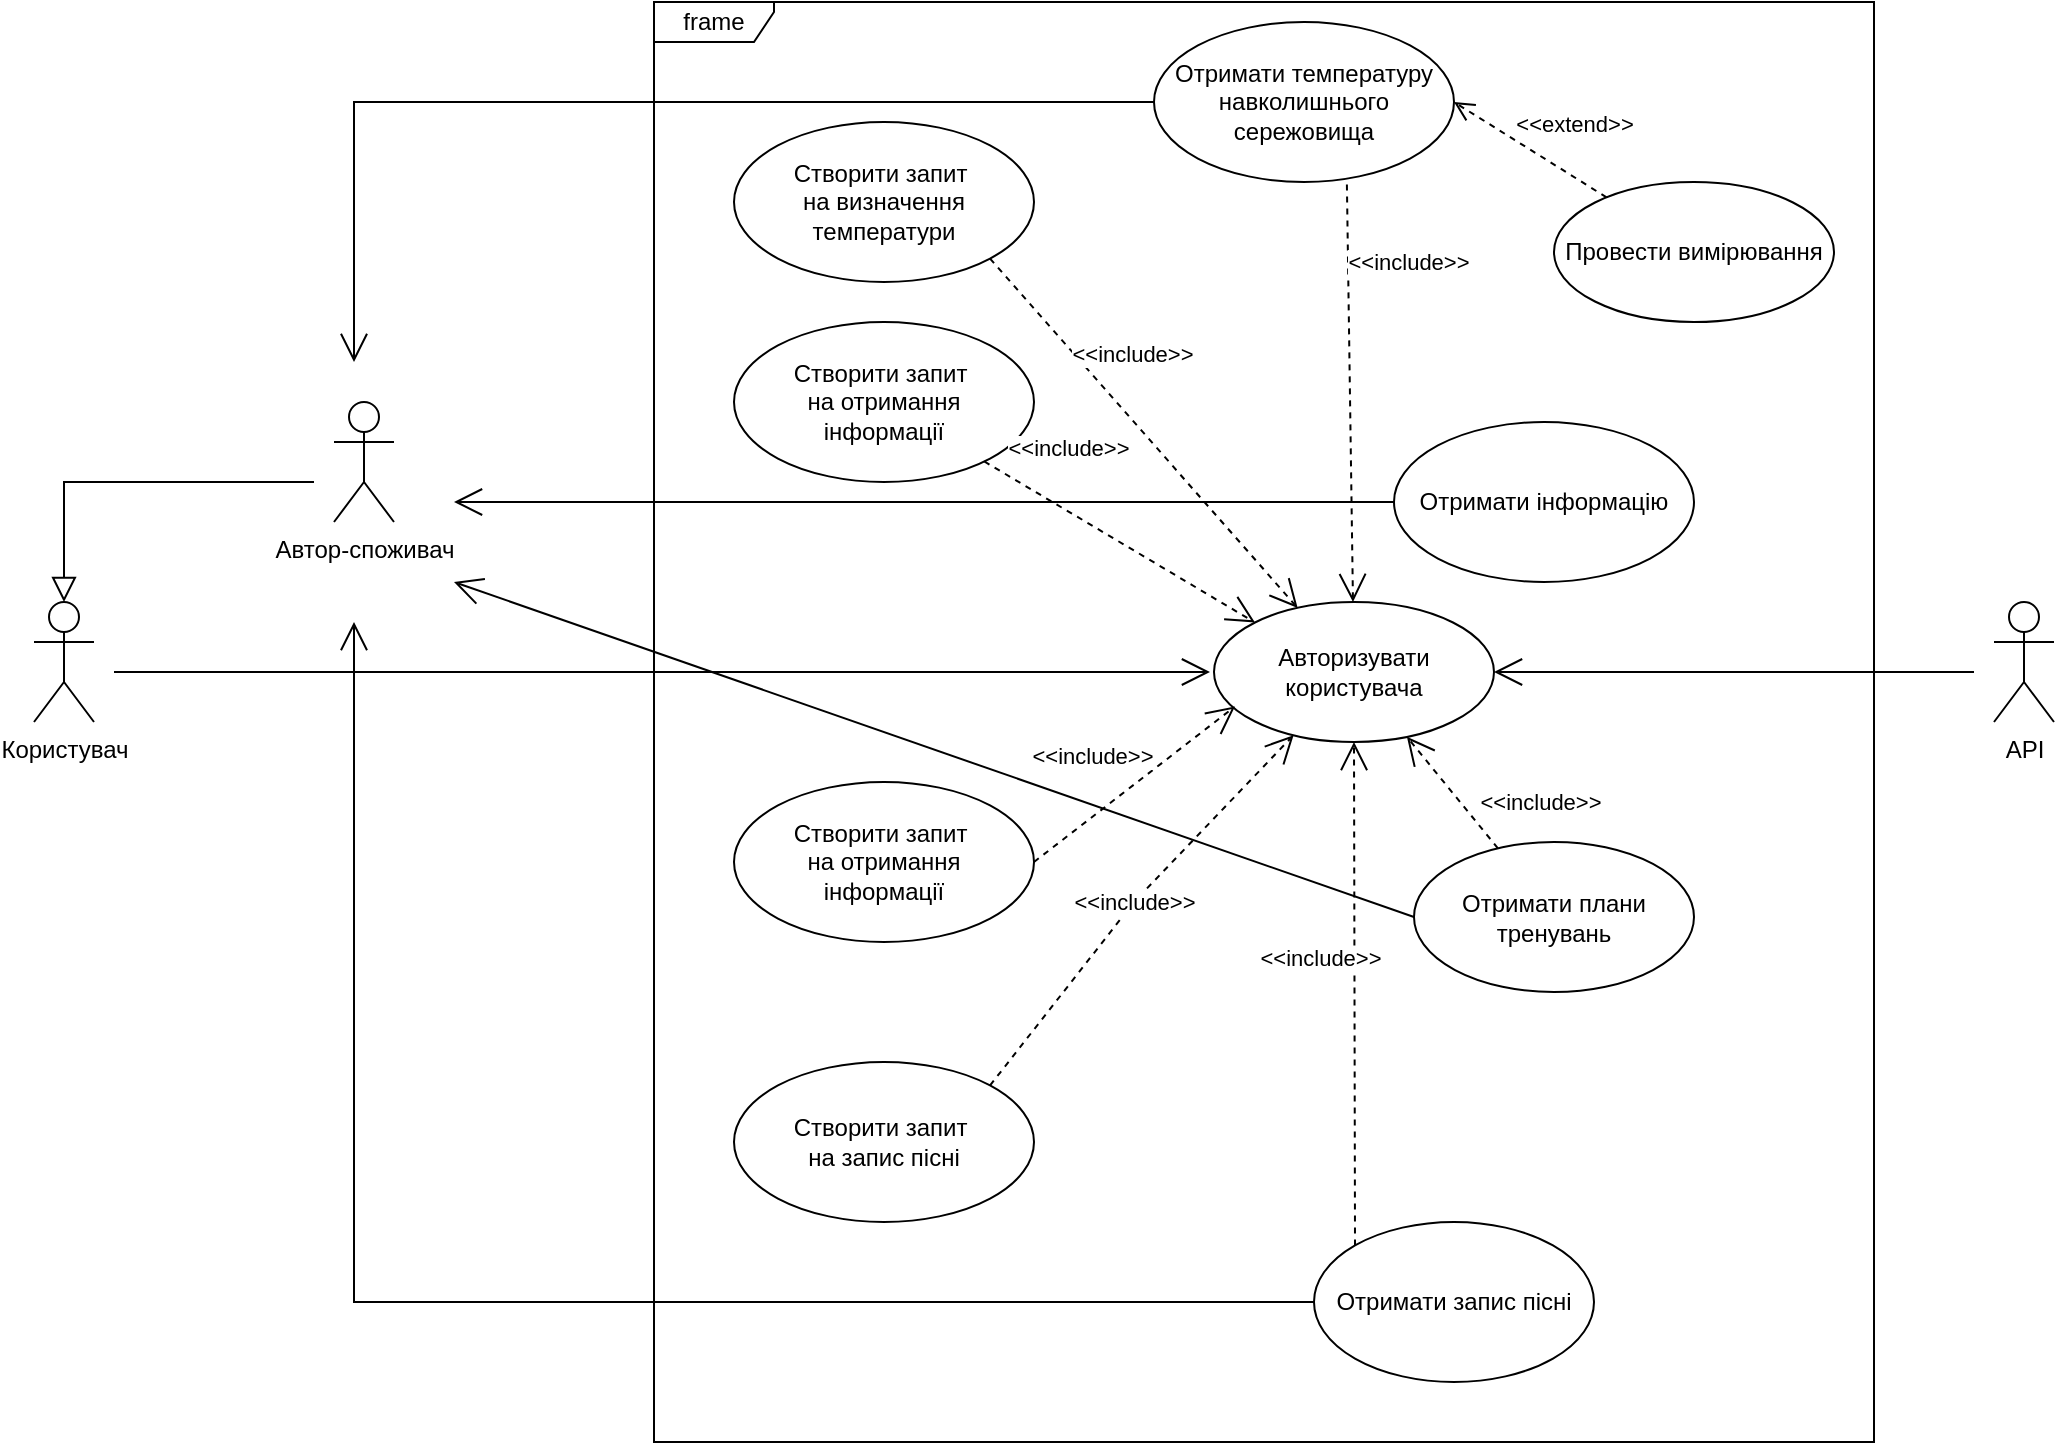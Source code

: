 <mxfile version="20.3.1" type="github">
  <diagram id="C5RBs43oDa-KdzZeNtuy" name="Page-1">
    <mxGraphModel dx="1865" dy="556" grid="1" gridSize="10" guides="1" tooltips="1" connect="1" arrows="1" fold="1" page="1" pageScale="1" pageWidth="827" pageHeight="1169" math="0" shadow="0">
      <root>
        <mxCell id="WIyWlLk6GJQsqaUBKTNV-0" />
        <mxCell id="WIyWlLk6GJQsqaUBKTNV-1" parent="WIyWlLk6GJQsqaUBKTNV-0" />
        <mxCell id="HAlKXmDzrB93N0-EfDcC-2" value="frame" style="shape=umlFrame;whiteSpace=wrap;html=1;width=60;height=20;" parent="WIyWlLk6GJQsqaUBKTNV-1" vertex="1">
          <mxGeometry x="270" y="40" width="610" height="720" as="geometry" />
        </mxCell>
        <mxCell id="zkfFHV4jXpPFQw0GAbJ--16" value="" style="endArrow=block;endSize=10;endFill=0;shadow=0;strokeWidth=1;rounded=0;edgeStyle=elbowEdgeStyle;elbow=vertical;entryX=0.5;entryY=0;entryDx=0;entryDy=0;entryPerimeter=0;" parent="WIyWlLk6GJQsqaUBKTNV-1" target="HAlKXmDzrB93N0-EfDcC-4" edge="1">
          <mxGeometry width="160" relative="1" as="geometry">
            <mxPoint x="100" y="280" as="sourcePoint" />
            <mxPoint x="110" y="360" as="targetPoint" />
            <Array as="points">
              <mxPoint x="40" y="280" />
              <mxPoint x="160" y="330" />
            </Array>
          </mxGeometry>
        </mxCell>
        <mxCell id="HAlKXmDzrB93N0-EfDcC-1" value="Отримати температуру&lt;br&gt;навколишнього сережовища" style="ellipse;whiteSpace=wrap;html=1;" parent="WIyWlLk6GJQsqaUBKTNV-1" vertex="1">
          <mxGeometry x="520" y="50" width="150" height="80" as="geometry" />
        </mxCell>
        <mxCell id="HAlKXmDzrB93N0-EfDcC-3" value="Авторизувати користувача" style="ellipse;whiteSpace=wrap;html=1;" parent="WIyWlLk6GJQsqaUBKTNV-1" vertex="1">
          <mxGeometry x="550" y="340" width="140" height="70" as="geometry" />
        </mxCell>
        <mxCell id="HAlKXmDzrB93N0-EfDcC-4" value="Користувач" style="shape=umlActor;verticalLabelPosition=bottom;verticalAlign=top;html=1;" parent="WIyWlLk6GJQsqaUBKTNV-1" vertex="1">
          <mxGeometry x="-40" y="340" width="30" height="60" as="geometry" />
        </mxCell>
        <mxCell id="HAlKXmDzrB93N0-EfDcC-6" value="Автор-споживач" style="shape=umlActor;verticalLabelPosition=bottom;verticalAlign=top;html=1;" parent="WIyWlLk6GJQsqaUBKTNV-1" vertex="1">
          <mxGeometry x="110" y="240" width="30" height="60" as="geometry" />
        </mxCell>
        <mxCell id="HAlKXmDzrB93N0-EfDcC-8" value="Отримати плани тренувань" style="ellipse;whiteSpace=wrap;html=1;" parent="WIyWlLk6GJQsqaUBKTNV-1" vertex="1">
          <mxGeometry x="650" y="460" width="140" height="75" as="geometry" />
        </mxCell>
        <mxCell id="0XJ4_VQ6ZXN6mC0-2l_H-8" value="" style="endArrow=open;endFill=1;endSize=12;html=1;rounded=0;exitX=0;exitY=0.5;exitDx=0;exitDy=0;" parent="WIyWlLk6GJQsqaUBKTNV-1" source="HAlKXmDzrB93N0-EfDcC-1" edge="1">
          <mxGeometry width="160" relative="1" as="geometry">
            <mxPoint x="310" y="390" as="sourcePoint" />
            <mxPoint x="120" y="220" as="targetPoint" />
            <Array as="points">
              <mxPoint x="120" y="90" />
            </Array>
          </mxGeometry>
        </mxCell>
        <mxCell id="0XJ4_VQ6ZXN6mC0-2l_H-10" value="&amp;lt;&amp;lt;include&amp;gt;&amp;gt;" style="endArrow=open;endSize=12;dashed=1;html=1;rounded=0;exitX=0.643;exitY=1.015;exitDx=0;exitDy=0;exitPerimeter=0;" parent="WIyWlLk6GJQsqaUBKTNV-1" source="HAlKXmDzrB93N0-EfDcC-1" target="HAlKXmDzrB93N0-EfDcC-3" edge="1">
          <mxGeometry x="-0.621" y="30" width="160" relative="1" as="geometry">
            <mxPoint x="414" y="239.17" as="sourcePoint" />
            <mxPoint x="574" y="239.17" as="targetPoint" />
            <mxPoint as="offset" />
          </mxGeometry>
        </mxCell>
        <mxCell id="0XJ4_VQ6ZXN6mC0-2l_H-11" value="Отримати інформацію" style="ellipse;whiteSpace=wrap;html=1;" parent="WIyWlLk6GJQsqaUBKTNV-1" vertex="1">
          <mxGeometry x="640" y="250" width="150" height="80" as="geometry" />
        </mxCell>
        <mxCell id="0XJ4_VQ6ZXN6mC0-2l_H-12" value="Отримати запис пісні" style="ellipse;whiteSpace=wrap;html=1;" parent="WIyWlLk6GJQsqaUBKTNV-1" vertex="1">
          <mxGeometry x="600" y="650" width="140" height="80" as="geometry" />
        </mxCell>
        <mxCell id="0XJ4_VQ6ZXN6mC0-2l_H-14" value="&amp;lt;&amp;lt;include&amp;gt;&amp;gt;" style="endArrow=open;endSize=12;dashed=1;html=1;rounded=0;" parent="WIyWlLk6GJQsqaUBKTNV-1" source="HAlKXmDzrB93N0-EfDcC-8" target="HAlKXmDzrB93N0-EfDcC-3" edge="1">
          <mxGeometry x="-0.865" y="-31" width="160" relative="1" as="geometry">
            <mxPoint x="434" y="259.17" as="sourcePoint" />
            <mxPoint x="597.54" y="367.174" as="targetPoint" />
            <mxPoint as="offset" />
          </mxGeometry>
        </mxCell>
        <mxCell id="0XJ4_VQ6ZXN6mC0-2l_H-15" value="&amp;lt;&amp;lt;include&amp;gt;&amp;gt;" style="endArrow=open;endSize=12;dashed=1;html=1;rounded=0;entryX=0.5;entryY=1;entryDx=0;entryDy=0;exitX=0;exitY=0;exitDx=0;exitDy=0;" parent="WIyWlLk6GJQsqaUBKTNV-1" source="0XJ4_VQ6ZXN6mC0-2l_H-12" target="HAlKXmDzrB93N0-EfDcC-3" edge="1">
          <mxGeometry x="0.14" y="17" width="160" relative="1" as="geometry">
            <mxPoint x="444" y="269.17" as="sourcePoint" />
            <mxPoint x="607.54" y="377.174" as="targetPoint" />
            <mxPoint as="offset" />
            <Array as="points" />
          </mxGeometry>
        </mxCell>
        <mxCell id="0XJ4_VQ6ZXN6mC0-2l_H-16" value="" style="endArrow=open;endFill=1;endSize=12;html=1;rounded=0;exitX=0;exitY=0.5;exitDx=0;exitDy=0;" parent="WIyWlLk6GJQsqaUBKTNV-1" source="0XJ4_VQ6ZXN6mC0-2l_H-11" edge="1">
          <mxGeometry width="160" relative="1" as="geometry">
            <mxPoint x="325" y="210" as="sourcePoint" />
            <mxPoint x="170" y="290" as="targetPoint" />
            <Array as="points" />
          </mxGeometry>
        </mxCell>
        <mxCell id="0XJ4_VQ6ZXN6mC0-2l_H-17" value="" style="endArrow=open;endFill=1;endSize=12;html=1;rounded=0;exitX=0;exitY=0.5;exitDx=0;exitDy=0;" parent="WIyWlLk6GJQsqaUBKTNV-1" source="HAlKXmDzrB93N0-EfDcC-8" edge="1">
          <mxGeometry width="160" relative="1" as="geometry">
            <mxPoint x="335" y="220" as="sourcePoint" />
            <mxPoint x="170" y="330" as="targetPoint" />
          </mxGeometry>
        </mxCell>
        <mxCell id="0XJ4_VQ6ZXN6mC0-2l_H-18" value="" style="endArrow=open;endFill=1;endSize=12;html=1;rounded=0;exitX=0;exitY=0.5;exitDx=0;exitDy=0;" parent="WIyWlLk6GJQsqaUBKTNV-1" source="0XJ4_VQ6ZXN6mC0-2l_H-12" edge="1">
          <mxGeometry width="160" relative="1" as="geometry">
            <mxPoint x="345" y="230" as="sourcePoint" />
            <mxPoint x="120" y="350" as="targetPoint" />
            <Array as="points">
              <mxPoint x="120" y="690" />
            </Array>
          </mxGeometry>
        </mxCell>
        <mxCell id="0XJ4_VQ6ZXN6mC0-2l_H-31" value="Створити запит&amp;nbsp;&lt;br&gt;на визначення температури" style="ellipse;whiteSpace=wrap;html=1;" parent="WIyWlLk6GJQsqaUBKTNV-1" vertex="1">
          <mxGeometry x="310" y="100" width="150" height="80" as="geometry" />
        </mxCell>
        <mxCell id="0XJ4_VQ6ZXN6mC0-2l_H-33" value="&amp;lt;&amp;lt;include&amp;gt;&amp;gt;" style="endArrow=open;endSize=12;dashed=1;html=1;rounded=0;exitX=1;exitY=1;exitDx=0;exitDy=0;" parent="WIyWlLk6GJQsqaUBKTNV-1" source="0XJ4_VQ6ZXN6mC0-2l_H-31" target="HAlKXmDzrB93N0-EfDcC-3" edge="1">
          <mxGeometry x="-0.293" y="22" width="160" relative="1" as="geometry">
            <mxPoint x="536.45" y="141.2" as="sourcePoint" />
            <mxPoint x="616.844" y="350.624" as="targetPoint" />
            <mxPoint as="offset" />
          </mxGeometry>
        </mxCell>
        <mxCell id="0XJ4_VQ6ZXN6mC0-2l_H-34" value="Створити запит&amp;nbsp;&lt;br&gt;на отримання&lt;br&gt;інформації" style="ellipse;whiteSpace=wrap;html=1;" parent="WIyWlLk6GJQsqaUBKTNV-1" vertex="1">
          <mxGeometry x="310" y="200" width="150" height="80" as="geometry" />
        </mxCell>
        <mxCell id="0XJ4_VQ6ZXN6mC0-2l_H-36" value="&amp;lt;&amp;lt;include&amp;gt;&amp;gt;" style="endArrow=open;endSize=12;dashed=1;html=1;rounded=0;entryX=0;entryY=0;entryDx=0;entryDy=0;" parent="WIyWlLk6GJQsqaUBKTNV-1" source="0XJ4_VQ6ZXN6mC0-2l_H-34" target="HAlKXmDzrB93N0-EfDcC-3" edge="1">
          <mxGeometry x="-0.587" y="27" width="160" relative="1" as="geometry">
            <mxPoint x="448.033" y="178.284" as="sourcePoint" />
            <mxPoint x="601.845" y="352.956" as="targetPoint" />
            <mxPoint as="offset" />
          </mxGeometry>
        </mxCell>
        <mxCell id="0XJ4_VQ6ZXN6mC0-2l_H-38" value="Створити запит&amp;nbsp;&lt;br&gt;на отримання&lt;br&gt;інформації" style="ellipse;whiteSpace=wrap;html=1;" parent="WIyWlLk6GJQsqaUBKTNV-1" vertex="1">
          <mxGeometry x="310" y="430" width="150" height="80" as="geometry" />
        </mxCell>
        <mxCell id="0XJ4_VQ6ZXN6mC0-2l_H-40" value="&amp;lt;&amp;lt;include&amp;gt;&amp;gt;" style="endArrow=open;endSize=12;dashed=1;html=1;rounded=0;exitX=1;exitY=0.5;exitDx=0;exitDy=0;entryX=0.075;entryY=0.746;entryDx=0;entryDy=0;entryPerimeter=0;" parent="WIyWlLk6GJQsqaUBKTNV-1" source="0XJ4_VQ6ZXN6mC0-2l_H-38" target="HAlKXmDzrB93N0-EfDcC-3" edge="1">
          <mxGeometry x="-0.125" y="24" width="160" relative="1" as="geometry">
            <mxPoint x="430" y="410" as="sourcePoint" />
            <mxPoint x="590" y="410" as="targetPoint" />
            <Array as="points" />
            <mxPoint as="offset" />
          </mxGeometry>
        </mxCell>
        <mxCell id="0XJ4_VQ6ZXN6mC0-2l_H-41" value="Створити запит&amp;nbsp;&lt;br&gt;на запис пісні" style="ellipse;whiteSpace=wrap;html=1;" parent="WIyWlLk6GJQsqaUBKTNV-1" vertex="1">
          <mxGeometry x="310" y="570" width="150" height="80" as="geometry" />
        </mxCell>
        <mxCell id="0XJ4_VQ6ZXN6mC0-2l_H-42" value="&amp;lt;&amp;lt;include&amp;gt;&amp;gt;" style="endArrow=open;endSize=12;dashed=1;html=1;rounded=0;exitX=1;exitY=0;exitDx=0;exitDy=0;" parent="WIyWlLk6GJQsqaUBKTNV-1" source="0XJ4_VQ6ZXN6mC0-2l_H-41" target="HAlKXmDzrB93N0-EfDcC-3" edge="1">
          <mxGeometry width="160" relative="1" as="geometry">
            <mxPoint x="420" y="530" as="sourcePoint" />
            <mxPoint x="580" y="530" as="targetPoint" />
            <Array as="points">
              <mxPoint x="510" y="490" />
            </Array>
          </mxGeometry>
        </mxCell>
        <mxCell id="UvmKrB_0gXqGiXj6syD9-4" value="" style="endArrow=open;endFill=1;endSize=12;html=1;rounded=0;" parent="WIyWlLk6GJQsqaUBKTNV-1" edge="1">
          <mxGeometry width="160" relative="1" as="geometry">
            <mxPoint y="375" as="sourcePoint" />
            <mxPoint x="548" y="375" as="targetPoint" />
          </mxGeometry>
        </mxCell>
        <mxCell id="UvmKrB_0gXqGiXj6syD9-5" value="АРІ" style="shape=umlActor;verticalLabelPosition=bottom;verticalAlign=top;html=1;" parent="WIyWlLk6GJQsqaUBKTNV-1" vertex="1">
          <mxGeometry x="940" y="340" width="30" height="60" as="geometry" />
        </mxCell>
        <mxCell id="UvmKrB_0gXqGiXj6syD9-8" value="" style="endArrow=open;endFill=1;endSize=12;html=1;rounded=0;" parent="WIyWlLk6GJQsqaUBKTNV-1" target="HAlKXmDzrB93N0-EfDcC-3" edge="1">
          <mxGeometry width="160" relative="1" as="geometry">
            <mxPoint x="930" y="375" as="sourcePoint" />
            <mxPoint x="870" y="375" as="targetPoint" />
          </mxGeometry>
        </mxCell>
        <mxCell id="UvmKrB_0gXqGiXj6syD9-11" value="Провести вимірювання" style="ellipse;whiteSpace=wrap;html=1;" parent="WIyWlLk6GJQsqaUBKTNV-1" vertex="1">
          <mxGeometry x="720" y="130" width="140" height="70" as="geometry" />
        </mxCell>
        <mxCell id="UvmKrB_0gXqGiXj6syD9-12" value="&amp;lt;&amp;lt;extend&amp;gt;&amp;gt;" style="html=1;verticalAlign=bottom;endArrow=open;dashed=1;endSize=8;rounded=0;entryX=1;entryY=0.5;entryDx=0;entryDy=0;" parent="WIyWlLk6GJQsqaUBKTNV-1" source="UvmKrB_0gXqGiXj6syD9-11" target="HAlKXmDzrB93N0-EfDcC-1" edge="1">
          <mxGeometry x="-0.367" y="-15" relative="1" as="geometry">
            <mxPoint x="760" y="90" as="sourcePoint" />
            <mxPoint x="680" y="90" as="targetPoint" />
            <mxPoint as="offset" />
          </mxGeometry>
        </mxCell>
      </root>
    </mxGraphModel>
  </diagram>
</mxfile>
